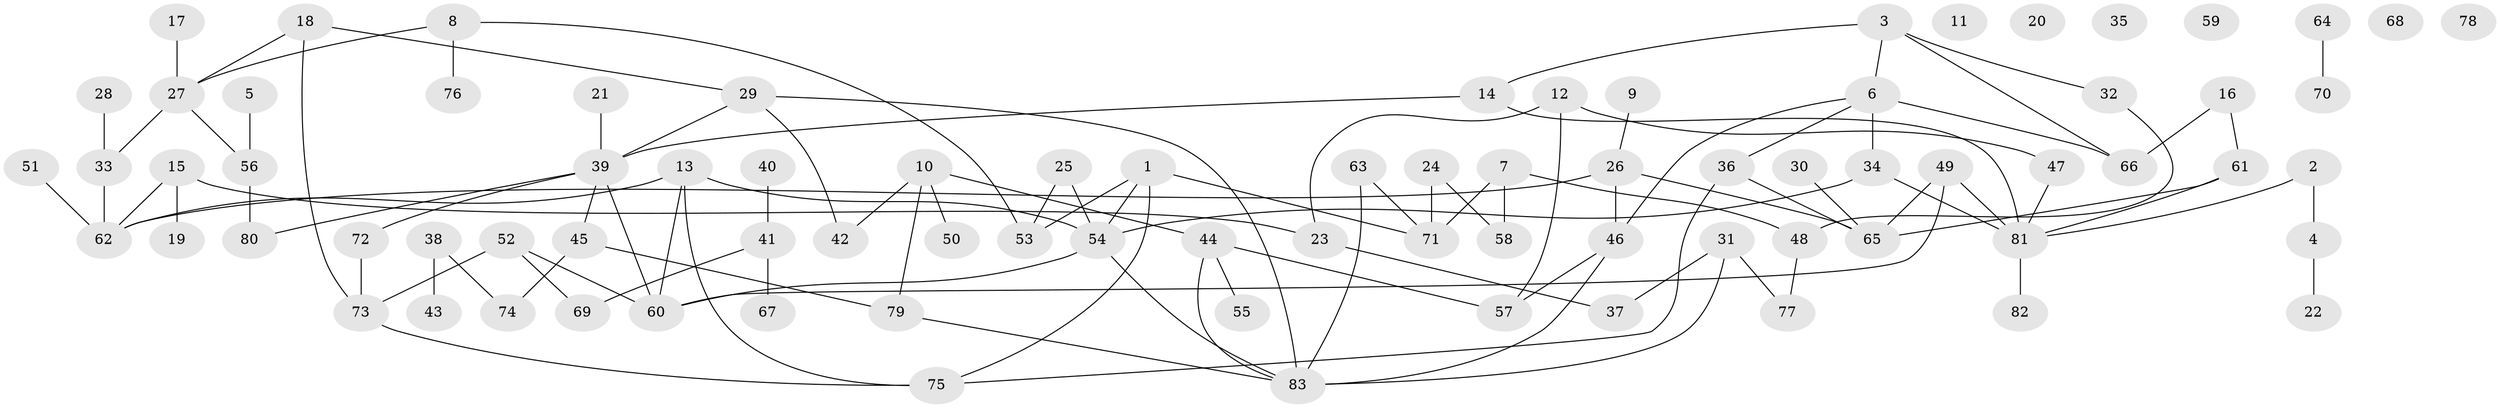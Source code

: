 // Generated by graph-tools (version 1.1) at 2025/40/03/09/25 04:40:00]
// undirected, 83 vertices, 107 edges
graph export_dot {
graph [start="1"]
  node [color=gray90,style=filled];
  1;
  2;
  3;
  4;
  5;
  6;
  7;
  8;
  9;
  10;
  11;
  12;
  13;
  14;
  15;
  16;
  17;
  18;
  19;
  20;
  21;
  22;
  23;
  24;
  25;
  26;
  27;
  28;
  29;
  30;
  31;
  32;
  33;
  34;
  35;
  36;
  37;
  38;
  39;
  40;
  41;
  42;
  43;
  44;
  45;
  46;
  47;
  48;
  49;
  50;
  51;
  52;
  53;
  54;
  55;
  56;
  57;
  58;
  59;
  60;
  61;
  62;
  63;
  64;
  65;
  66;
  67;
  68;
  69;
  70;
  71;
  72;
  73;
  74;
  75;
  76;
  77;
  78;
  79;
  80;
  81;
  82;
  83;
  1 -- 53;
  1 -- 54;
  1 -- 71;
  1 -- 75;
  2 -- 4;
  2 -- 81;
  3 -- 6;
  3 -- 14;
  3 -- 32;
  3 -- 66;
  4 -- 22;
  5 -- 56;
  6 -- 34;
  6 -- 36;
  6 -- 46;
  6 -- 66;
  7 -- 48;
  7 -- 58;
  7 -- 71;
  8 -- 27;
  8 -- 53;
  8 -- 76;
  9 -- 26;
  10 -- 42;
  10 -- 44;
  10 -- 50;
  10 -- 79;
  12 -- 23;
  12 -- 47;
  12 -- 57;
  13 -- 54;
  13 -- 60;
  13 -- 62;
  13 -- 75;
  14 -- 39;
  14 -- 81;
  15 -- 19;
  15 -- 23;
  15 -- 62;
  16 -- 61;
  16 -- 66;
  17 -- 27;
  18 -- 27;
  18 -- 29;
  18 -- 73;
  21 -- 39;
  23 -- 37;
  24 -- 58;
  24 -- 71;
  25 -- 53;
  25 -- 54;
  26 -- 46;
  26 -- 62;
  26 -- 65;
  27 -- 33;
  27 -- 56;
  28 -- 33;
  29 -- 39;
  29 -- 42;
  29 -- 83;
  30 -- 65;
  31 -- 37;
  31 -- 77;
  31 -- 83;
  32 -- 48;
  33 -- 62;
  34 -- 54;
  34 -- 81;
  36 -- 65;
  36 -- 75;
  38 -- 43;
  38 -- 74;
  39 -- 45;
  39 -- 60;
  39 -- 72;
  39 -- 80;
  40 -- 41;
  41 -- 67;
  41 -- 69;
  44 -- 55;
  44 -- 57;
  44 -- 83;
  45 -- 74;
  45 -- 79;
  46 -- 57;
  46 -- 83;
  47 -- 81;
  48 -- 77;
  49 -- 60;
  49 -- 65;
  49 -- 81;
  51 -- 62;
  52 -- 60;
  52 -- 69;
  52 -- 73;
  54 -- 60;
  54 -- 83;
  56 -- 80;
  61 -- 65;
  61 -- 81;
  63 -- 71;
  63 -- 83;
  64 -- 70;
  72 -- 73;
  73 -- 75;
  79 -- 83;
  81 -- 82;
}
